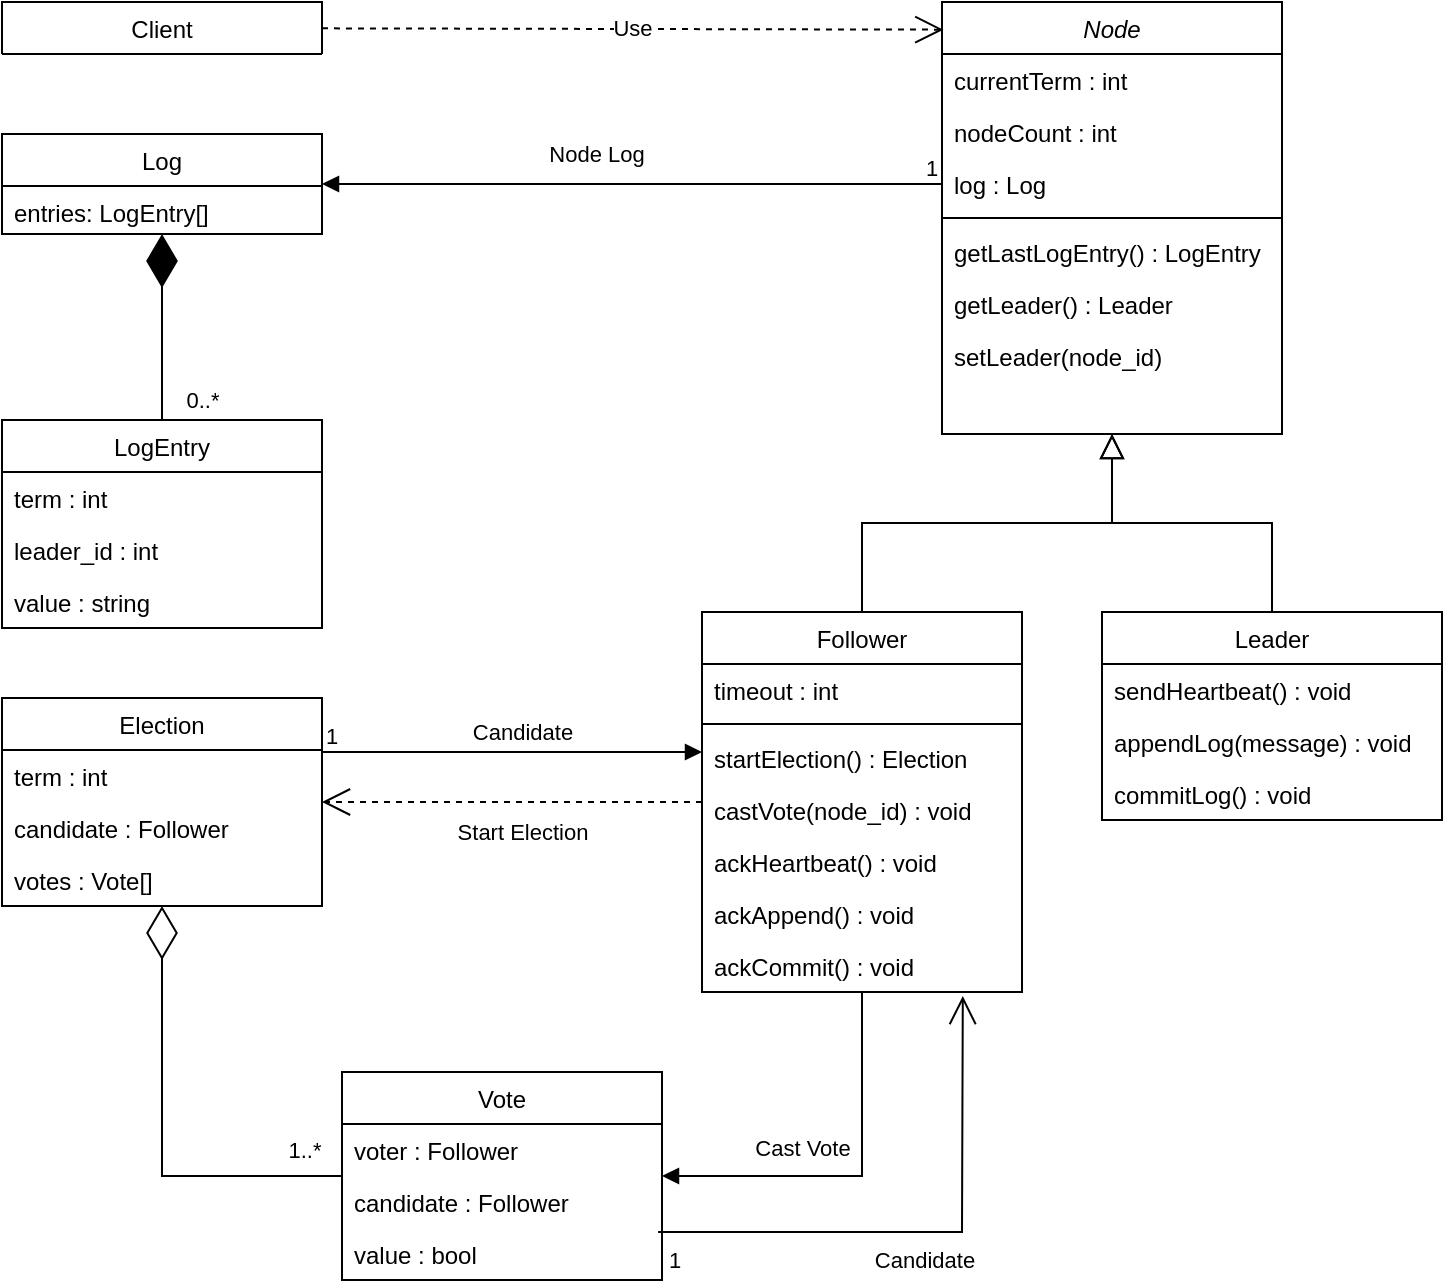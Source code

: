 <mxfile version="15.8.6" type="github">
  <diagram id="C5RBs43oDa-KdzZeNtuy" name="Page-1">
    <mxGraphModel dx="920" dy="1312" grid="1" gridSize="10" guides="1" tooltips="1" connect="1" arrows="1" fold="1" page="1" pageScale="1" pageWidth="827" pageHeight="1169" math="0" shadow="0">
      <root>
        <mxCell id="WIyWlLk6GJQsqaUBKTNV-0" />
        <mxCell id="WIyWlLk6GJQsqaUBKTNV-1" parent="WIyWlLk6GJQsqaUBKTNV-0" />
        <mxCell id="_0V1G8Eq5vXFRSd7CqIX-0" value="Node" style="swimlane;fontStyle=2;align=center;verticalAlign=top;childLayout=stackLayout;horizontal=1;startSize=26;horizontalStack=0;resizeParent=1;resizeLast=0;collapsible=1;marginBottom=0;rounded=0;shadow=0;strokeWidth=1;" parent="WIyWlLk6GJQsqaUBKTNV-1" vertex="1">
          <mxGeometry x="530" y="71" width="170" height="216" as="geometry">
            <mxRectangle x="180" y="270" width="160" height="26" as="alternateBounds" />
          </mxGeometry>
        </mxCell>
        <mxCell id="_0V1G8Eq5vXFRSd7CqIX-2" value="currentTerm : int" style="text;align=left;verticalAlign=top;spacingLeft=4;spacingRight=4;overflow=hidden;rotatable=0;points=[[0,0.5],[1,0.5]];portConstraint=eastwest;rounded=0;shadow=0;html=0;" parent="_0V1G8Eq5vXFRSd7CqIX-0" vertex="1">
          <mxGeometry y="26" width="170" height="26" as="geometry" />
        </mxCell>
        <mxCell id="_0V1G8Eq5vXFRSd7CqIX-74" value="nodeCount : int" style="text;align=left;verticalAlign=top;spacingLeft=4;spacingRight=4;overflow=hidden;rotatable=0;points=[[0,0.5],[1,0.5]];portConstraint=eastwest;rounded=0;shadow=0;html=0;" parent="_0V1G8Eq5vXFRSd7CqIX-0" vertex="1">
          <mxGeometry y="52" width="170" height="26" as="geometry" />
        </mxCell>
        <mxCell id="_0V1G8Eq5vXFRSd7CqIX-63" value="log : Log" style="text;align=left;verticalAlign=top;spacingLeft=4;spacingRight=4;overflow=hidden;rotatable=0;points=[[0,0.5],[1,0.5]];portConstraint=eastwest;rounded=0;shadow=0;html=0;" parent="_0V1G8Eq5vXFRSd7CqIX-0" vertex="1">
          <mxGeometry y="78" width="170" height="26" as="geometry" />
        </mxCell>
        <mxCell id="_0V1G8Eq5vXFRSd7CqIX-4" value="" style="line;html=1;strokeWidth=1;align=left;verticalAlign=middle;spacingTop=-1;spacingLeft=3;spacingRight=3;rotatable=0;labelPosition=right;points=[];portConstraint=eastwest;" parent="_0V1G8Eq5vXFRSd7CqIX-0" vertex="1">
          <mxGeometry y="104" width="170" height="8" as="geometry" />
        </mxCell>
        <mxCell id="_0V1G8Eq5vXFRSd7CqIX-5" value="getLastLogEntry() : LogEntry" style="text;align=left;verticalAlign=top;spacingLeft=4;spacingRight=4;overflow=hidden;rotatable=0;points=[[0,0.5],[1,0.5]];portConstraint=eastwest;" parent="_0V1G8Eq5vXFRSd7CqIX-0" vertex="1">
          <mxGeometry y="112" width="170" height="26" as="geometry" />
        </mxCell>
        <mxCell id="_0V1G8Eq5vXFRSd7CqIX-41" value="getLeader() : Leader" style="text;align=left;verticalAlign=top;spacingLeft=4;spacingRight=4;overflow=hidden;rotatable=0;points=[[0,0.5],[1,0.5]];portConstraint=eastwest;" parent="_0V1G8Eq5vXFRSd7CqIX-0" vertex="1">
          <mxGeometry y="138" width="170" height="26" as="geometry" />
        </mxCell>
        <mxCell id="_0V1G8Eq5vXFRSd7CqIX-40" value="setLeader(node_id)" style="text;align=left;verticalAlign=top;spacingLeft=4;spacingRight=4;overflow=hidden;rotatable=0;points=[[0,0.5],[1,0.5]];portConstraint=eastwest;" parent="_0V1G8Eq5vXFRSd7CqIX-0" vertex="1">
          <mxGeometry y="164" width="170" height="26" as="geometry" />
        </mxCell>
        <mxCell id="_0V1G8Eq5vXFRSd7CqIX-6" value="Follower" style="swimlane;fontStyle=0;align=center;verticalAlign=top;childLayout=stackLayout;horizontal=1;startSize=26;horizontalStack=0;resizeParent=1;resizeLast=0;collapsible=1;marginBottom=0;rounded=0;shadow=0;strokeWidth=1;" parent="WIyWlLk6GJQsqaUBKTNV-1" vertex="1">
          <mxGeometry x="410" y="376" width="160" height="190" as="geometry">
            <mxRectangle x="80" y="510" width="160" height="26" as="alternateBounds" />
          </mxGeometry>
        </mxCell>
        <mxCell id="_0V1G8Eq5vXFRSd7CqIX-7" value="timeout : int" style="text;align=left;verticalAlign=top;spacingLeft=4;spacingRight=4;overflow=hidden;rotatable=0;points=[[0,0.5],[1,0.5]];portConstraint=eastwest;" parent="_0V1G8Eq5vXFRSd7CqIX-6" vertex="1">
          <mxGeometry y="26" width="160" height="26" as="geometry" />
        </mxCell>
        <mxCell id="_0V1G8Eq5vXFRSd7CqIX-9" value="" style="line;html=1;strokeWidth=1;align=left;verticalAlign=middle;spacingTop=-1;spacingLeft=3;spacingRight=3;rotatable=0;labelPosition=right;points=[];portConstraint=eastwest;" parent="_0V1G8Eq5vXFRSd7CqIX-6" vertex="1">
          <mxGeometry y="52" width="160" height="8" as="geometry" />
        </mxCell>
        <mxCell id="_0V1G8Eq5vXFRSd7CqIX-69" value="startElection() : Election" style="text;align=left;verticalAlign=top;spacingLeft=4;spacingRight=4;overflow=hidden;rotatable=0;points=[[0,0.5],[1,0.5]];portConstraint=eastwest;" parent="_0V1G8Eq5vXFRSd7CqIX-6" vertex="1">
          <mxGeometry y="60" width="160" height="26" as="geometry" />
        </mxCell>
        <mxCell id="_0V1G8Eq5vXFRSd7CqIX-11" value="castVote(node_id) : void" style="text;align=left;verticalAlign=top;spacingLeft=4;spacingRight=4;overflow=hidden;rotatable=0;points=[[0,0.5],[1,0.5]];portConstraint=eastwest;" parent="_0V1G8Eq5vXFRSd7CqIX-6" vertex="1">
          <mxGeometry y="86" width="160" height="26" as="geometry" />
        </mxCell>
        <mxCell id="_0V1G8Eq5vXFRSd7CqIX-52" value="ackHeartbeat() : void" style="text;align=left;verticalAlign=top;spacingLeft=4;spacingRight=4;overflow=hidden;rotatable=0;points=[[0,0.5],[1,0.5]];portConstraint=eastwest;" parent="_0V1G8Eq5vXFRSd7CqIX-6" vertex="1">
          <mxGeometry y="112" width="160" height="26" as="geometry" />
        </mxCell>
        <mxCell id="_0V1G8Eq5vXFRSd7CqIX-72" value="ackAppend() : void" style="text;align=left;verticalAlign=top;spacingLeft=4;spacingRight=4;overflow=hidden;rotatable=0;points=[[0,0.5],[1,0.5]];portConstraint=eastwest;" parent="_0V1G8Eq5vXFRSd7CqIX-6" vertex="1">
          <mxGeometry y="138" width="160" height="26" as="geometry" />
        </mxCell>
        <mxCell id="_0V1G8Eq5vXFRSd7CqIX-73" value="ackCommit() : void" style="text;align=left;verticalAlign=top;spacingLeft=4;spacingRight=4;overflow=hidden;rotatable=0;points=[[0,0.5],[1,0.5]];portConstraint=eastwest;" parent="_0V1G8Eq5vXFRSd7CqIX-6" vertex="1">
          <mxGeometry y="164" width="160" height="26" as="geometry" />
        </mxCell>
        <mxCell id="_0V1G8Eq5vXFRSd7CqIX-12" value="" style="endArrow=block;endSize=10;endFill=0;shadow=0;strokeWidth=1;rounded=0;edgeStyle=elbowEdgeStyle;elbow=vertical;" parent="WIyWlLk6GJQsqaUBKTNV-1" source="_0V1G8Eq5vXFRSd7CqIX-6" target="_0V1G8Eq5vXFRSd7CqIX-0" edge="1">
          <mxGeometry width="160" relative="1" as="geometry">
            <mxPoint x="490" y="273" as="sourcePoint" />
            <mxPoint x="490" y="273" as="targetPoint" />
          </mxGeometry>
        </mxCell>
        <mxCell id="_0V1G8Eq5vXFRSd7CqIX-13" value="Leader" style="swimlane;fontStyle=0;align=center;verticalAlign=top;childLayout=stackLayout;horizontal=1;startSize=26;horizontalStack=0;resizeParent=1;resizeLast=0;collapsible=1;marginBottom=0;rounded=0;shadow=0;strokeWidth=1;" parent="WIyWlLk6GJQsqaUBKTNV-1" vertex="1">
          <mxGeometry x="610" y="376" width="170" height="104" as="geometry">
            <mxRectangle x="290" y="510" width="170" height="26" as="alternateBounds" />
          </mxGeometry>
        </mxCell>
        <mxCell id="_0V1G8Eq5vXFRSd7CqIX-14" value="sendHeartbeat() : void" style="text;align=left;verticalAlign=top;spacingLeft=4;spacingRight=4;overflow=hidden;rotatable=0;points=[[0,0.5],[1,0.5]];portConstraint=eastwest;" parent="_0V1G8Eq5vXFRSd7CqIX-13" vertex="1">
          <mxGeometry y="26" width="170" height="26" as="geometry" />
        </mxCell>
        <mxCell id="_0V1G8Eq5vXFRSd7CqIX-70" value="appendLog(message) : void" style="text;align=left;verticalAlign=top;spacingLeft=4;spacingRight=4;overflow=hidden;rotatable=0;points=[[0,0.5],[1,0.5]];portConstraint=eastwest;" parent="_0V1G8Eq5vXFRSd7CqIX-13" vertex="1">
          <mxGeometry y="52" width="170" height="26" as="geometry" />
        </mxCell>
        <mxCell id="_0V1G8Eq5vXFRSd7CqIX-71" value="commitLog() : void" style="text;align=left;verticalAlign=top;spacingLeft=4;spacingRight=4;overflow=hidden;rotatable=0;points=[[0,0.5],[1,0.5]];portConstraint=eastwest;" parent="_0V1G8Eq5vXFRSd7CqIX-13" vertex="1">
          <mxGeometry y="78" width="170" height="26" as="geometry" />
        </mxCell>
        <mxCell id="_0V1G8Eq5vXFRSd7CqIX-16" value="" style="endArrow=block;endSize=10;endFill=0;shadow=0;strokeWidth=1;rounded=0;edgeStyle=elbowEdgeStyle;elbow=vertical;" parent="WIyWlLk6GJQsqaUBKTNV-1" source="_0V1G8Eq5vXFRSd7CqIX-13" target="_0V1G8Eq5vXFRSd7CqIX-0" edge="1">
          <mxGeometry width="160" relative="1" as="geometry">
            <mxPoint x="500" y="443" as="sourcePoint" />
            <mxPoint x="600" y="341" as="targetPoint" />
          </mxGeometry>
        </mxCell>
        <mxCell id="_0V1G8Eq5vXFRSd7CqIX-17" value="LogEntry" style="swimlane;fontStyle=0;align=center;verticalAlign=top;childLayout=stackLayout;horizontal=1;startSize=26;horizontalStack=0;resizeParent=1;resizeLast=0;collapsible=1;marginBottom=0;rounded=0;shadow=0;strokeWidth=1;" parent="WIyWlLk6GJQsqaUBKTNV-1" vertex="1">
          <mxGeometry x="60" y="280" width="160" height="104" as="geometry">
            <mxRectangle x="520" y="270" width="160" height="26" as="alternateBounds" />
          </mxGeometry>
        </mxCell>
        <mxCell id="_0V1G8Eq5vXFRSd7CqIX-19" value="term : int&#xa;" style="text;align=left;verticalAlign=top;spacingLeft=4;spacingRight=4;overflow=hidden;rotatable=0;points=[[0,0.5],[1,0.5]];portConstraint=eastwest;rounded=0;shadow=0;html=0;" parent="_0V1G8Eq5vXFRSd7CqIX-17" vertex="1">
          <mxGeometry y="26" width="160" height="26" as="geometry" />
        </mxCell>
        <mxCell id="_0V1G8Eq5vXFRSd7CqIX-75" value="leader_id : int&#xa;" style="text;align=left;verticalAlign=top;spacingLeft=4;spacingRight=4;overflow=hidden;rotatable=0;points=[[0,0.5],[1,0.5]];portConstraint=eastwest;rounded=0;shadow=0;html=0;" parent="_0V1G8Eq5vXFRSd7CqIX-17" vertex="1">
          <mxGeometry y="52" width="160" height="26" as="geometry" />
        </mxCell>
        <mxCell id="_0V1G8Eq5vXFRSd7CqIX-20" value="value : string" style="text;align=left;verticalAlign=top;spacingLeft=4;spacingRight=4;overflow=hidden;rotatable=0;points=[[0,0.5],[1,0.5]];portConstraint=eastwest;rounded=0;shadow=0;html=0;" parent="_0V1G8Eq5vXFRSd7CqIX-17" vertex="1">
          <mxGeometry y="78" width="160" height="26" as="geometry" />
        </mxCell>
        <mxCell id="_0V1G8Eq5vXFRSd7CqIX-26" value="Election" style="swimlane;fontStyle=0;align=center;verticalAlign=top;childLayout=stackLayout;horizontal=1;startSize=26;horizontalStack=0;resizeParent=1;resizeLast=0;collapsible=1;marginBottom=0;rounded=0;shadow=0;strokeWidth=1;" parent="WIyWlLk6GJQsqaUBKTNV-1" vertex="1">
          <mxGeometry x="60" y="419" width="160" height="104" as="geometry">
            <mxRectangle x="500" y="780" width="160" height="26" as="alternateBounds" />
          </mxGeometry>
        </mxCell>
        <mxCell id="_0V1G8Eq5vXFRSd7CqIX-27" value="term : int" style="text;align=left;verticalAlign=top;spacingLeft=4;spacingRight=4;overflow=hidden;rotatable=0;points=[[0,0.5],[1,0.5]];portConstraint=eastwest;" parent="_0V1G8Eq5vXFRSd7CqIX-26" vertex="1">
          <mxGeometry y="26" width="160" height="26" as="geometry" />
        </mxCell>
        <mxCell id="_0V1G8Eq5vXFRSd7CqIX-28" value="candidate : Follower" style="text;align=left;verticalAlign=top;spacingLeft=4;spacingRight=4;overflow=hidden;rotatable=0;points=[[0,0.5],[1,0.5]];portConstraint=eastwest;rounded=0;shadow=0;html=0;" parent="_0V1G8Eq5vXFRSd7CqIX-26" vertex="1">
          <mxGeometry y="52" width="160" height="26" as="geometry" />
        </mxCell>
        <mxCell id="_0V1G8Eq5vXFRSd7CqIX-84" value="votes : Vote[]" style="text;align=left;verticalAlign=top;spacingLeft=4;spacingRight=4;overflow=hidden;rotatable=0;points=[[0,0.5],[1,0.5]];portConstraint=eastwest;rounded=0;shadow=0;html=0;" parent="_0V1G8Eq5vXFRSd7CqIX-26" vertex="1">
          <mxGeometry y="78" width="160" height="26" as="geometry" />
        </mxCell>
        <mxCell id="_0V1G8Eq5vXFRSd7CqIX-32" value="Vote" style="swimlane;fontStyle=0;align=center;verticalAlign=top;childLayout=stackLayout;horizontal=1;startSize=26;horizontalStack=0;resizeParent=1;resizeLast=0;collapsible=1;marginBottom=0;rounded=0;shadow=0;strokeWidth=1;" parent="WIyWlLk6GJQsqaUBKTNV-1" vertex="1">
          <mxGeometry x="230" y="606" width="160" height="104" as="geometry">
            <mxRectangle x="110" y="740" width="160" height="26" as="alternateBounds" />
          </mxGeometry>
        </mxCell>
        <mxCell id="_0V1G8Eq5vXFRSd7CqIX-33" value="voter : Follower" style="text;align=left;verticalAlign=top;spacingLeft=4;spacingRight=4;overflow=hidden;rotatable=0;points=[[0,0.5],[1,0.5]];portConstraint=eastwest;" parent="_0V1G8Eq5vXFRSd7CqIX-32" vertex="1">
          <mxGeometry y="26" width="160" height="26" as="geometry" />
        </mxCell>
        <mxCell id="_0V1G8Eq5vXFRSd7CqIX-34" value="candidate : Follower" style="text;align=left;verticalAlign=top;spacingLeft=4;spacingRight=4;overflow=hidden;rotatable=0;points=[[0,0.5],[1,0.5]];portConstraint=eastwest;rounded=0;shadow=0;html=0;" parent="_0V1G8Eq5vXFRSd7CqIX-32" vertex="1">
          <mxGeometry y="52" width="160" height="26" as="geometry" />
        </mxCell>
        <mxCell id="_0V1G8Eq5vXFRSd7CqIX-89" value="value : bool" style="text;align=left;verticalAlign=top;spacingLeft=4;spacingRight=4;overflow=hidden;rotatable=0;points=[[0,0.5],[1,0.5]];portConstraint=eastwest;rounded=0;shadow=0;html=0;" parent="_0V1G8Eq5vXFRSd7CqIX-32" vertex="1">
          <mxGeometry y="78" width="160" height="26" as="geometry" />
        </mxCell>
        <mxCell id="_0V1G8Eq5vXFRSd7CqIX-53" value="Log" style="swimlane;fontStyle=0;align=center;verticalAlign=top;childLayout=stackLayout;horizontal=1;startSize=26;horizontalStack=0;resizeParent=1;resizeLast=0;collapsible=1;marginBottom=0;rounded=0;shadow=0;strokeWidth=1;" parent="WIyWlLk6GJQsqaUBKTNV-1" vertex="1">
          <mxGeometry x="60" y="137" width="160" height="50" as="geometry">
            <mxRectangle x="60" y="140" width="160" height="26" as="alternateBounds" />
          </mxGeometry>
        </mxCell>
        <mxCell id="_0V1G8Eq5vXFRSd7CqIX-67" value="entries: LogEntry[]" style="text;align=left;verticalAlign=top;spacingLeft=4;spacingRight=4;overflow=hidden;rotatable=0;points=[[0,0.5],[1,0.5]];portConstraint=eastwest;rounded=0;shadow=0;html=0;" parent="_0V1G8Eq5vXFRSd7CqIX-53" vertex="1">
          <mxGeometry y="26" width="160" height="24" as="geometry" />
        </mxCell>
        <mxCell id="_0V1G8Eq5vXFRSd7CqIX-59" value="Client" style="swimlane;fontStyle=0;align=center;verticalAlign=top;childLayout=stackLayout;horizontal=1;startSize=26;horizontalStack=0;resizeParent=1;resizeLast=0;collapsible=1;marginBottom=0;rounded=0;shadow=0;strokeWidth=1;" parent="WIyWlLk6GJQsqaUBKTNV-1" vertex="1" collapsed="1">
          <mxGeometry x="60" y="71" width="160" height="26" as="geometry">
            <mxRectangle x="60" y="40" width="160" height="30" as="alternateBounds" />
          </mxGeometry>
        </mxCell>
        <mxCell id="_0V1G8Eq5vXFRSd7CqIX-60" value="Use" style="endArrow=open;endSize=12;dashed=1;html=1;rounded=0;entryX=0.004;entryY=0.064;entryDx=0;entryDy=0;entryPerimeter=0;" parent="WIyWlLk6GJQsqaUBKTNV-1" source="_0V1G8Eq5vXFRSd7CqIX-59" target="_0V1G8Eq5vXFRSd7CqIX-0" edge="1">
          <mxGeometry width="160" relative="1" as="geometry">
            <mxPoint x="220" y="124" as="sourcePoint" />
            <mxPoint x="530" y="119" as="targetPoint" />
          </mxGeometry>
        </mxCell>
        <mxCell id="_0V1G8Eq5vXFRSd7CqIX-64" value="" style="endArrow=block;endFill=1;html=1;edgeStyle=orthogonalEdgeStyle;align=left;verticalAlign=top;rounded=0;" parent="WIyWlLk6GJQsqaUBKTNV-1" source="_0V1G8Eq5vXFRSd7CqIX-63" target="_0V1G8Eq5vXFRSd7CqIX-53" edge="1">
          <mxGeometry x="0.066" y="62" relative="1" as="geometry">
            <mxPoint x="320" y="581" as="sourcePoint" />
            <mxPoint x="480" y="581" as="targetPoint" />
            <mxPoint x="25" y="-5" as="offset" />
          </mxGeometry>
        </mxCell>
        <mxCell id="_0V1G8Eq5vXFRSd7CqIX-65" value="1" style="edgeLabel;resizable=0;html=1;align=left;verticalAlign=bottom;" parent="_0V1G8Eq5vXFRSd7CqIX-64" connectable="0" vertex="1">
          <mxGeometry x="-1" relative="1" as="geometry">
            <mxPoint x="-10" as="offset" />
          </mxGeometry>
        </mxCell>
        <mxCell id="_0V1G8Eq5vXFRSd7CqIX-101" value="Node Log" style="edgeLabel;html=1;align=center;verticalAlign=middle;resizable=0;points=[];" parent="_0V1G8Eq5vXFRSd7CqIX-64" vertex="1" connectable="0">
          <mxGeometry x="0.119" y="1" relative="1" as="geometry">
            <mxPoint y="-16" as="offset" />
          </mxGeometry>
        </mxCell>
        <mxCell id="_0V1G8Eq5vXFRSd7CqIX-79" value="" style="endArrow=block;endFill=1;html=1;edgeStyle=orthogonalEdgeStyle;align=left;verticalAlign=top;rounded=0;" parent="WIyWlLk6GJQsqaUBKTNV-1" source="_0V1G8Eq5vXFRSd7CqIX-26" target="_0V1G8Eq5vXFRSd7CqIX-6" edge="1">
          <mxGeometry x="-1" relative="1" as="geometry">
            <mxPoint x="220" y="506" as="sourcePoint" />
            <mxPoint x="380" y="506" as="targetPoint" />
            <Array as="points">
              <mxPoint x="250" y="446" />
              <mxPoint x="250" y="446" />
            </Array>
          </mxGeometry>
        </mxCell>
        <mxCell id="_0V1G8Eq5vXFRSd7CqIX-80" value="1" style="edgeLabel;resizable=0;html=1;align=left;verticalAlign=bottom;" parent="_0V1G8Eq5vXFRSd7CqIX-79" connectable="0" vertex="1">
          <mxGeometry x="-1" relative="1" as="geometry" />
        </mxCell>
        <mxCell id="_0V1G8Eq5vXFRSd7CqIX-85" value="&lt;div&gt;Candidate&lt;/div&gt;" style="edgeLabel;html=1;align=center;verticalAlign=middle;resizable=0;points=[];" parent="_0V1G8Eq5vXFRSd7CqIX-79" vertex="1" connectable="0">
          <mxGeometry x="-0.179" relative="1" as="geometry">
            <mxPoint x="22" y="-10" as="offset" />
          </mxGeometry>
        </mxCell>
        <mxCell id="_0V1G8Eq5vXFRSd7CqIX-83" value="&lt;div&gt;Start Election&lt;br&gt;&lt;/div&gt;" style="endArrow=open;endSize=12;dashed=1;html=1;rounded=0;" parent="WIyWlLk6GJQsqaUBKTNV-1" source="_0V1G8Eq5vXFRSd7CqIX-6" target="_0V1G8Eq5vXFRSd7CqIX-26" edge="1">
          <mxGeometry x="-0.053" y="15" width="160" relative="1" as="geometry">
            <mxPoint x="320" y="466" as="sourcePoint" />
            <mxPoint x="480" y="466" as="targetPoint" />
            <Array as="points" />
            <mxPoint as="offset" />
          </mxGeometry>
        </mxCell>
        <mxCell id="_0V1G8Eq5vXFRSd7CqIX-90" value="" style="endArrow=diamondThin;endFill=0;endSize=24;html=1;rounded=0;" parent="WIyWlLk6GJQsqaUBKTNV-1" source="_0V1G8Eq5vXFRSd7CqIX-32" target="_0V1G8Eq5vXFRSd7CqIX-26" edge="1">
          <mxGeometry width="160" relative="1" as="geometry">
            <mxPoint x="240" y="406" as="sourcePoint" />
            <mxPoint x="400" y="406" as="targetPoint" />
            <Array as="points">
              <mxPoint x="140" y="658" />
              <mxPoint x="140" y="566" />
            </Array>
          </mxGeometry>
        </mxCell>
        <mxCell id="_0V1G8Eq5vXFRSd7CqIX-98" value="1..*" style="edgeLabel;html=1;align=center;verticalAlign=middle;resizable=0;points=[];" parent="_0V1G8Eq5vXFRSd7CqIX-90" vertex="1" connectable="0">
          <mxGeometry x="-0.952" relative="1" as="geometry">
            <mxPoint x="-14" y="-13" as="offset" />
          </mxGeometry>
        </mxCell>
        <mxCell id="_0V1G8Eq5vXFRSd7CqIX-91" value="" style="endArrow=diamondThin;endFill=1;endSize=24;html=1;rounded=0;" parent="WIyWlLk6GJQsqaUBKTNV-1" source="_0V1G8Eq5vXFRSd7CqIX-17" target="_0V1G8Eq5vXFRSd7CqIX-67" edge="1">
          <mxGeometry width="160" relative="1" as="geometry">
            <mxPoint x="150" y="220" as="sourcePoint" />
            <mxPoint x="310" y="220" as="targetPoint" />
          </mxGeometry>
        </mxCell>
        <mxCell id="_0V1G8Eq5vXFRSd7CqIX-99" value="0..*" style="edgeLabel;html=1;align=center;verticalAlign=middle;resizable=0;points=[];" parent="_0V1G8Eq5vXFRSd7CqIX-91" vertex="1" connectable="0">
          <mxGeometry x="-0.647" relative="1" as="geometry">
            <mxPoint x="20" y="6" as="offset" />
          </mxGeometry>
        </mxCell>
        <mxCell id="_0V1G8Eq5vXFRSd7CqIX-92" value="" style="endArrow=block;endFill=1;html=1;edgeStyle=orthogonalEdgeStyle;align=left;verticalAlign=top;rounded=0;" parent="WIyWlLk6GJQsqaUBKTNV-1" source="_0V1G8Eq5vXFRSd7CqIX-6" target="_0V1G8Eq5vXFRSd7CqIX-32" edge="1">
          <mxGeometry x="-0.042" y="-90" relative="1" as="geometry">
            <mxPoint x="490" y="676" as="sourcePoint" />
            <mxPoint x="590" y="710" as="targetPoint" />
            <Array as="points">
              <mxPoint x="490" y="658" />
            </Array>
            <mxPoint x="90" y="90" as="offset" />
          </mxGeometry>
        </mxCell>
        <mxCell id="_0V1G8Eq5vXFRSd7CqIX-94" value="Cast Vote" style="edgeLabel;html=1;align=center;verticalAlign=middle;resizable=0;points=[];" parent="_0V1G8Eq5vXFRSd7CqIX-92" vertex="1" connectable="0">
          <mxGeometry x="-0.061" y="3" relative="1" as="geometry">
            <mxPoint x="-33" y="-12" as="offset" />
          </mxGeometry>
        </mxCell>
        <mxCell id="_0V1G8Eq5vXFRSd7CqIX-95" value="" style="endArrow=open;endSize=12;html=1;rounded=0;exitX=0.988;exitY=0.077;exitDx=0;exitDy=0;exitPerimeter=0;entryX=0.815;entryY=1.077;entryDx=0;entryDy=0;entryPerimeter=0;" parent="WIyWlLk6GJQsqaUBKTNV-1" source="_0V1G8Eq5vXFRSd7CqIX-89" target="_0V1G8Eq5vXFRSd7CqIX-73" edge="1">
          <mxGeometry x="0.037" y="20" width="160" relative="1" as="geometry">
            <mxPoint x="550" y="696" as="sourcePoint" />
            <mxPoint x="540" y="570" as="targetPoint" />
            <Array as="points">
              <mxPoint x="540" y="686" />
            </Array>
            <mxPoint as="offset" />
          </mxGeometry>
        </mxCell>
        <mxCell id="_0V1G8Eq5vXFRSd7CqIX-100" value="Candidate" style="edgeLabel;html=1;align=center;verticalAlign=middle;resizable=0;points=[];" parent="_0V1G8Eq5vXFRSd7CqIX-95" vertex="1" connectable="0">
          <mxGeometry x="-0.235" y="-3" relative="1" as="geometry">
            <mxPoint x="30" y="11" as="offset" />
          </mxGeometry>
        </mxCell>
        <mxCell id="alobFbxtTNsJ-LlYsYCW-0" value="&lt;div&gt;1&lt;/div&gt;" style="edgeLabel;html=1;align=center;verticalAlign=middle;resizable=0;points=[];" vertex="1" connectable="0" parent="_0V1G8Eq5vXFRSd7CqIX-95">
          <mxGeometry x="-0.883" y="-2" relative="1" as="geometry">
            <mxPoint x="-8" y="12" as="offset" />
          </mxGeometry>
        </mxCell>
      </root>
    </mxGraphModel>
  </diagram>
</mxfile>
